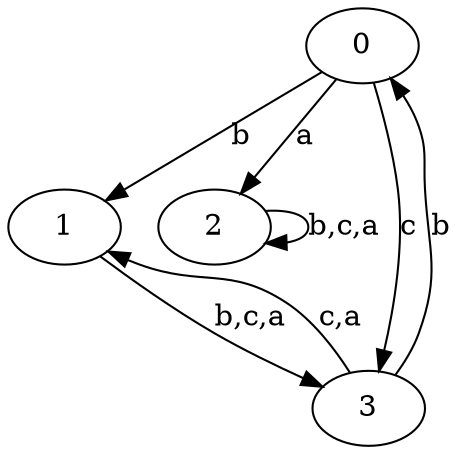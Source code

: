 digraph {
 ranksep=0.5;
 d2tdocpreamble = "\usetikzlibrary{automata}";
 d2tfigpreamble = "\tikzstyle{every state}= [ draw=blue!50,very thick,fill=blue!20]  \tikzstyle{auto}= [fill=white]";
 node [style="state"];
 edge [lblstyle="auto",topath="bend right", len=4  ]
  "0" [label="0",];
  "1" [label="1",style = "state, initial"];
  "2" [label="2",];
  "3" [label="3",style = "state, accepting"];
  "0" -> "1" [label="b"];
  "0" -> "2" [label="a"];
  "0" -> "3" [label="c"];
  "1" -> "3" [label="b,c,a"];
  "2" -> "2" [label="b,c,a",topath="loop above"];
  "3" -> "0" [label="b"];
  "3" -> "1" [label="c,a"];
}